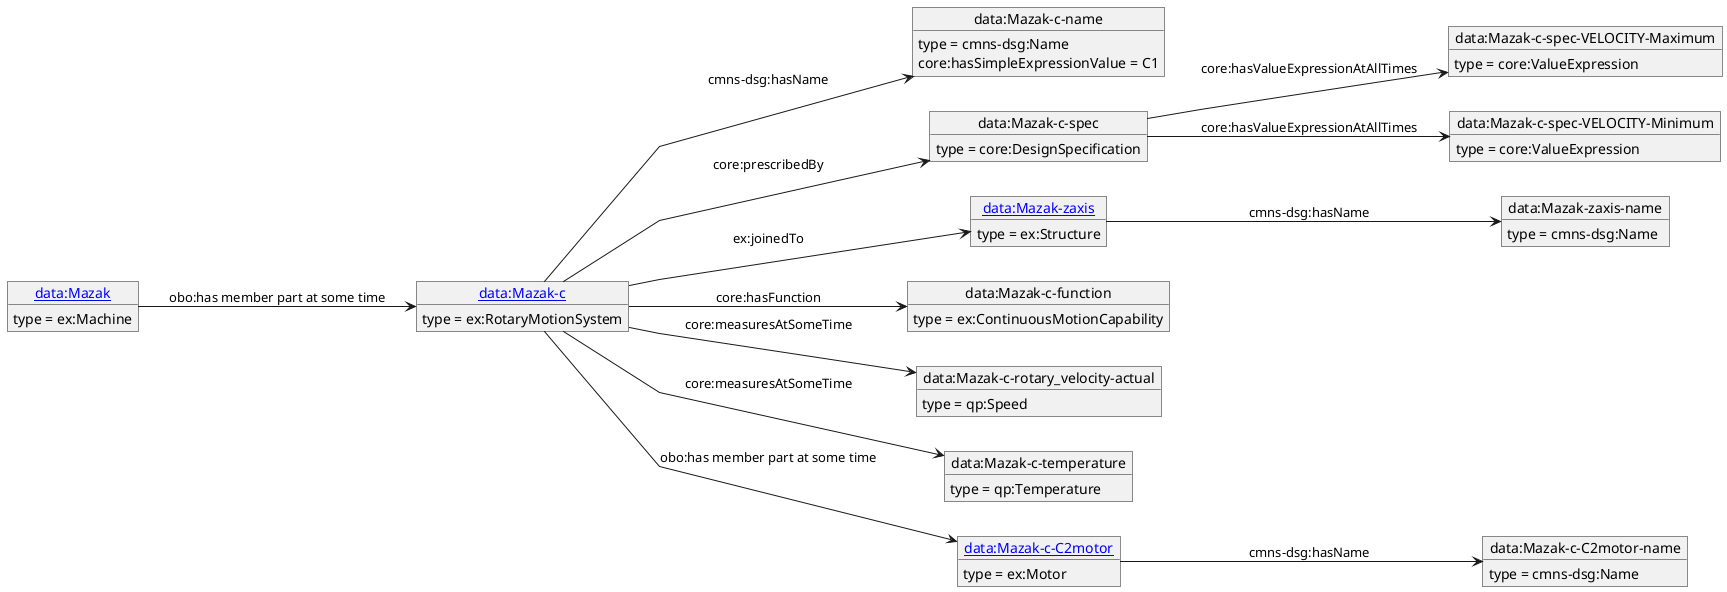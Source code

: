 @startuml
skinparam linetype polyline
left to right direction
object "[[./Mazak-c.html data:Mazak-c]]" as o1 {
 type = ex:RotaryMotionSystem
 }
object "data:Mazak-c-name" as o2 {
 type = cmns-dsg:Name
 }
object "data:Mazak-c-spec" as o3 {
 type = core:DesignSpecification
 }
object "data:Mazak-c-spec-VELOCITY-Maximum" as o4 {
 type = core:ValueExpression
 }
object "data:Mazak-c-spec-VELOCITY-Minimum" as o5 {
 type = core:ValueExpression
 }
object "[[./Mazak-zaxis.html data:Mazak-zaxis]]" as o6 {
 type = ex:Structure
 }
object "data:Mazak-zaxis-name" as o7 {
 type = cmns-dsg:Name
 }
object "data:Mazak-c-function" as o8 {
 type = ex:ContinuousMotionCapability
 }
object "data:Mazak-c-rotary_velocity-actual" as o9 {
 type = qp:Speed
 }
object "data:Mazak-c-temperature" as o10 {
 type = qp:Temperature
 }
object "[[./Mazak-c-C2motor.html data:Mazak-c-C2motor]]" as o11 {
 type = ex:Motor
 }
object "data:Mazak-c-C2motor-name" as o12 {
 type = cmns-dsg:Name
 }
object "[[./Mazak.html data:Mazak]]" as o13 {
 type = ex:Machine
 }
o1 --> o2 : cmns-dsg:hasName
o2 : core:hasSimpleExpressionValue = C1
o1 --> o3 : core:prescribedBy
o3 --> o4 : core:hasValueExpressionAtAllTimes
o3 --> o5 : core:hasValueExpressionAtAllTimes
o1 --> o6 : ex:joinedTo
o6 --> o7 : cmns-dsg:hasName
o1 --> o8 : core:hasFunction
o1 --> o9 : core:measuresAtSomeTime
o1 --> o10 : core:measuresAtSomeTime
o1 --> o11 : obo:has member part at some time
o11 --> o12 : cmns-dsg:hasName
o13 --> o1 : obo:has member part at some time
@enduml
